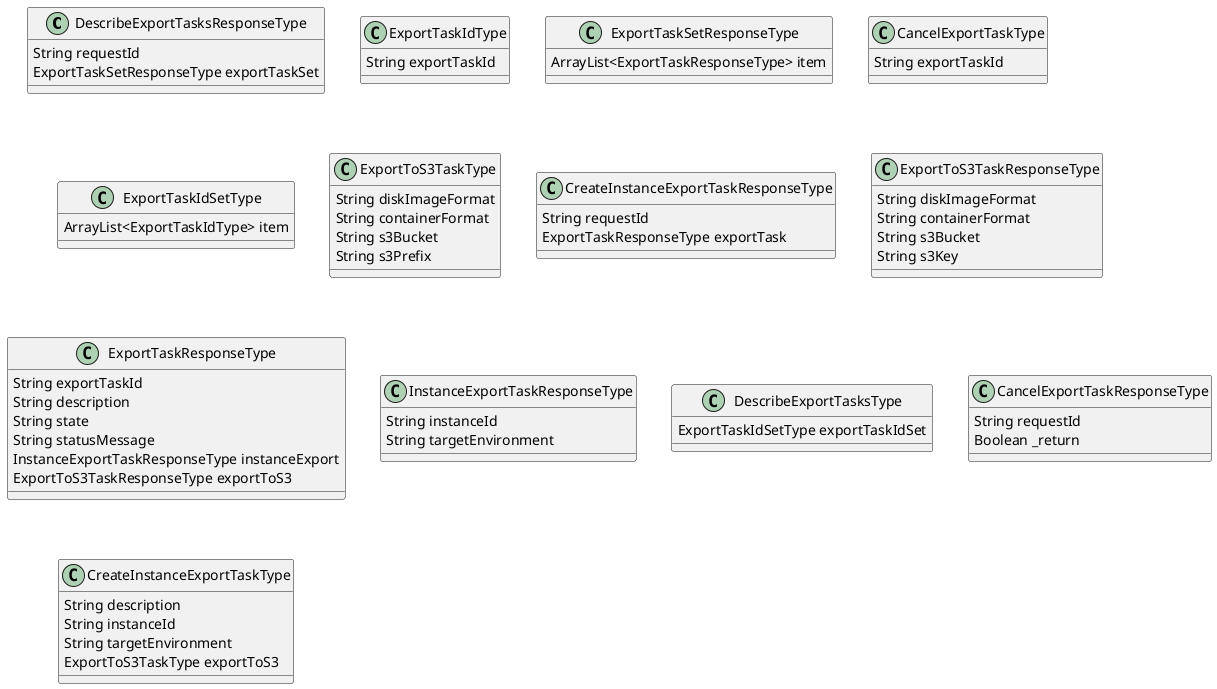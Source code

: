 @startuml
class DescribeExportTasksResponseType  {
  String requestId
  ExportTaskSetResponseType exportTaskSet
}
class ExportTaskIdType  {
  String exportTaskId
}
class ExportTaskSetResponseType  {
  ArrayList<ExportTaskResponseType> item 
}
class CancelExportTaskType  {
  String exportTaskId
}
class ExportTaskIdSetType  {
  ArrayList<ExportTaskIdType> item 
}
class ExportToS3TaskType  {
  String diskImageFormat
  String containerFormat
  String s3Bucket
  String s3Prefix
}
class CreateInstanceExportTaskResponseType  {
  String requestId
  ExportTaskResponseType exportTask
}
class ExportToS3TaskResponseType  {
  String diskImageFormat
  String containerFormat
  String s3Bucket
  String s3Key
}
class ExportTaskResponseType  {
  String exportTaskId
  String description
  String state
  String statusMessage
  InstanceExportTaskResponseType instanceExport
  ExportToS3TaskResponseType exportToS3
}
class InstanceExportTaskResponseType  {
  String instanceId
  String targetEnvironment
}
class DescribeExportTasksType  {
  ExportTaskIdSetType exportTaskIdSet
}
class CancelExportTaskResponseType  {
  String requestId
  Boolean _return
}
class CreateInstanceExportTaskType  {
  String description
  String instanceId
  String targetEnvironment
  ExportToS3TaskType exportToS3
}

@enduml
